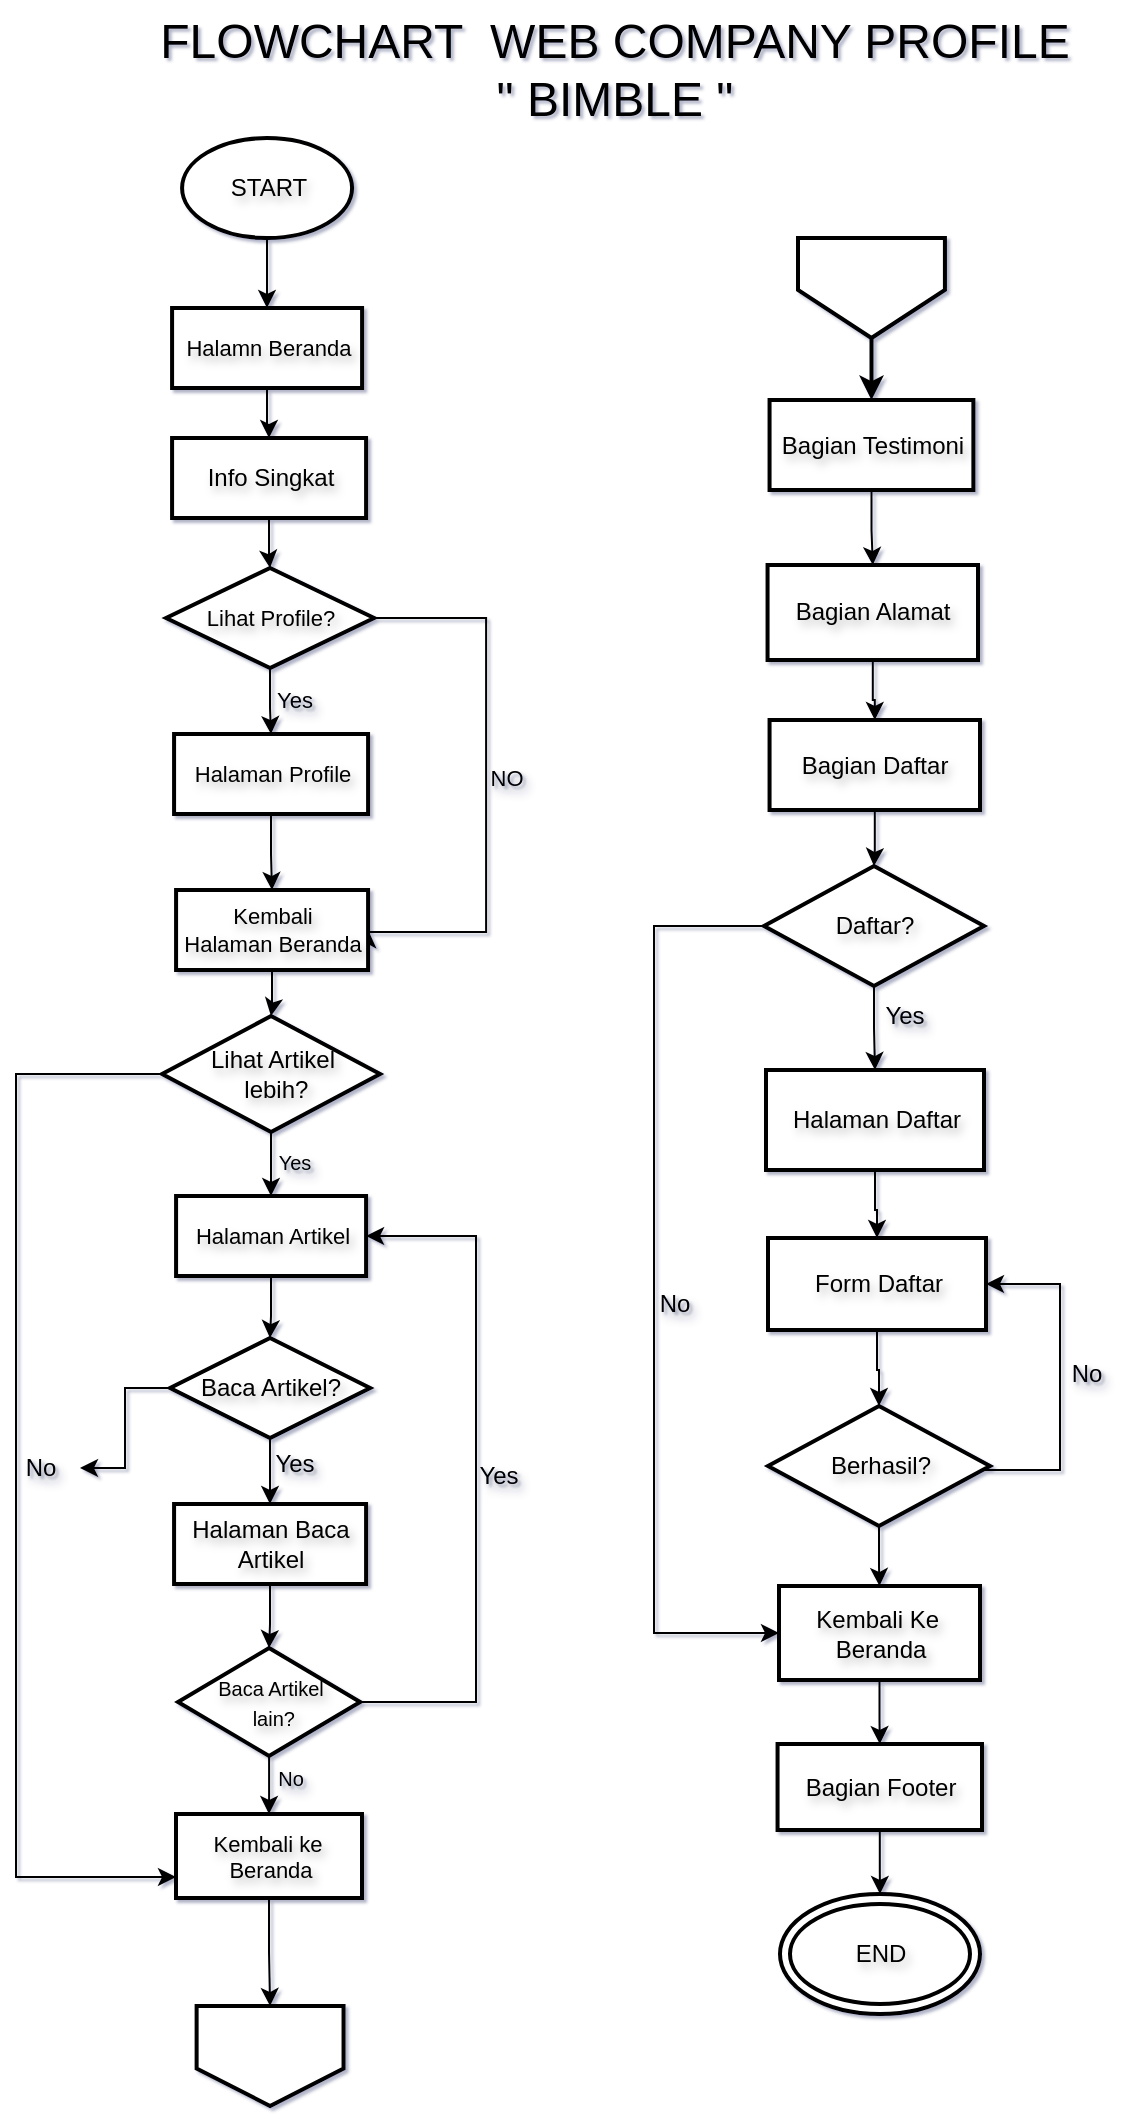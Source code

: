 <mxfile version="24.5.5" type="github">
  <diagram name="Page-1" id="9YvXakInj4d-W26BxLXi">
    <mxGraphModel dx="1306" dy="817" grid="1" gridSize="10" guides="1" tooltips="1" connect="1" arrows="1" fold="1" page="1" pageScale="1" pageWidth="850" pageHeight="1100" math="0" shadow="1">
      <root>
        <mxCell id="0" />
        <mxCell id="1" parent="0" />
        <mxCell id="LbJiNBoanHTHKZ2yknTd-3" value="" style="edgeStyle=orthogonalEdgeStyle;rounded=0;orthogonalLoop=1;jettySize=auto;html=1;textShadow=1;labelBorderColor=none;labelBackgroundColor=none;fontColor=default;" edge="1" parent="1" source="LbJiNBoanHTHKZ2yknTd-1" target="LbJiNBoanHTHKZ2yknTd-2">
          <mxGeometry relative="1" as="geometry" />
        </mxCell>
        <mxCell id="LbJiNBoanHTHKZ2yknTd-1" value="START" style="strokeWidth=2;html=1;shape=mxgraph.flowchart.start_1;textShadow=1;labelBorderColor=none;labelBackgroundColor=none;fontColor=default;" vertex="1" parent="1">
          <mxGeometry x="221.04" y="90" width="85" height="50" as="geometry" />
        </mxCell>
        <mxCell id="LbJiNBoanHTHKZ2yknTd-5" value="" style="edgeStyle=orthogonalEdgeStyle;rounded=0;orthogonalLoop=1;jettySize=auto;html=1;textShadow=1;labelBorderColor=none;labelBackgroundColor=none;fontColor=default;" edge="1" parent="1" source="LbJiNBoanHTHKZ2yknTd-2" target="LbJiNBoanHTHKZ2yknTd-4">
          <mxGeometry relative="1" as="geometry" />
        </mxCell>
        <mxCell id="LbJiNBoanHTHKZ2yknTd-2" value="&lt;font style=&quot;font-size: 11px;&quot;&gt;Halamn Beranda&lt;/font&gt;" style="html=1;strokeWidth=2;textShadow=1;labelBorderColor=none;labelBackgroundColor=none;fontColor=default;" vertex="1" parent="1">
          <mxGeometry x="216.04" y="175" width="95" height="40" as="geometry" />
        </mxCell>
        <mxCell id="LbJiNBoanHTHKZ2yknTd-7" value="" style="edgeStyle=orthogonalEdgeStyle;rounded=0;orthogonalLoop=1;jettySize=auto;html=1;textShadow=1;labelBorderColor=none;labelBackgroundColor=none;fontColor=default;" edge="1" parent="1" source="LbJiNBoanHTHKZ2yknTd-4" target="LbJiNBoanHTHKZ2yknTd-6">
          <mxGeometry relative="1" as="geometry" />
        </mxCell>
        <mxCell id="LbJiNBoanHTHKZ2yknTd-4" value="Info Singkat" style="html=1;strokeWidth=2;textShadow=1;labelBorderColor=none;labelBackgroundColor=none;fontColor=default;" vertex="1" parent="1">
          <mxGeometry x="216.04" y="240" width="97" height="40" as="geometry" />
        </mxCell>
        <mxCell id="LbJiNBoanHTHKZ2yknTd-9" value="" style="edgeStyle=orthogonalEdgeStyle;rounded=0;orthogonalLoop=1;jettySize=auto;html=1;textShadow=1;labelBorderColor=none;labelBackgroundColor=none;fontColor=default;" edge="1" parent="1" source="LbJiNBoanHTHKZ2yknTd-6" target="LbJiNBoanHTHKZ2yknTd-8">
          <mxGeometry relative="1" as="geometry" />
        </mxCell>
        <mxCell id="LbJiNBoanHTHKZ2yknTd-13" value="" style="edgeStyle=orthogonalEdgeStyle;rounded=0;orthogonalLoop=1;jettySize=auto;html=1;entryX=1;entryY=0.5;entryDx=0;entryDy=0;textShadow=1;labelBorderColor=none;labelBackgroundColor=none;fontColor=default;" edge="1" parent="1" source="LbJiNBoanHTHKZ2yknTd-6" target="LbJiNBoanHTHKZ2yknTd-14">
          <mxGeometry relative="1" as="geometry">
            <mxPoint x="388.04" y="490" as="targetPoint" />
            <Array as="points">
              <mxPoint x="373.04" y="330" />
              <mxPoint x="373.04" y="487" />
            </Array>
          </mxGeometry>
        </mxCell>
        <mxCell id="LbJiNBoanHTHKZ2yknTd-6" value="&lt;font style=&quot;font-size: 11px;&quot;&gt;Lihat Profile?&lt;/font&gt;" style="rhombus;html=1;strokeWidth=2;textShadow=1;labelBorderColor=none;labelBackgroundColor=none;fontColor=default;" vertex="1" parent="1">
          <mxGeometry x="213.04" y="305" width="104" height="50" as="geometry" />
        </mxCell>
        <mxCell id="LbJiNBoanHTHKZ2yknTd-15" value="" style="edgeStyle=orthogonalEdgeStyle;rounded=0;orthogonalLoop=1;jettySize=auto;html=1;textShadow=1;labelBorderColor=none;labelBackgroundColor=none;fontColor=default;" edge="1" parent="1" source="LbJiNBoanHTHKZ2yknTd-8" target="LbJiNBoanHTHKZ2yknTd-14">
          <mxGeometry relative="1" as="geometry" />
        </mxCell>
        <mxCell id="LbJiNBoanHTHKZ2yknTd-8" value="&lt;font style=&quot;font-size: 11px;&quot;&gt;Halaman Profile&lt;/font&gt;" style="html=1;strokeWidth=2;textShadow=1;labelBorderColor=none;labelBackgroundColor=none;fontColor=default;" vertex="1" parent="1">
          <mxGeometry x="217.04" y="388" width="97" height="40" as="geometry" />
        </mxCell>
        <mxCell id="LbJiNBoanHTHKZ2yknTd-11" value="&lt;font style=&quot;font-size: 11px;&quot;&gt;Yes&lt;/font&gt;" style="text;html=1;align=center;verticalAlign=middle;resizable=0;points=[];autosize=1;strokeColor=none;fillColor=none;textShadow=1;labelBorderColor=none;labelBackgroundColor=none;fontColor=default;" vertex="1" parent="1">
          <mxGeometry x="257.04" y="356" width="40" height="30" as="geometry" />
        </mxCell>
        <mxCell id="LbJiNBoanHTHKZ2yknTd-22" value="" style="edgeStyle=orthogonalEdgeStyle;rounded=0;orthogonalLoop=1;jettySize=auto;html=1;textShadow=1;labelBorderColor=none;labelBackgroundColor=none;fontColor=default;" edge="1" parent="1" source="LbJiNBoanHTHKZ2yknTd-14" target="LbJiNBoanHTHKZ2yknTd-21">
          <mxGeometry relative="1" as="geometry" />
        </mxCell>
        <mxCell id="LbJiNBoanHTHKZ2yknTd-14" value="&lt;div style=&quot;font-size: 11px;&quot;&gt;&lt;font style=&quot;font-size: 11px;&quot;&gt;Kembali&lt;/font&gt;&lt;/div&gt;&lt;font style=&quot;font-size: 11px;&quot;&gt;Halaman Beranda&lt;/font&gt;" style="html=1;strokeWidth=2;textShadow=1;labelBorderColor=none;labelBackgroundColor=none;fontColor=default;" vertex="1" parent="1">
          <mxGeometry x="218.04" y="466" width="96" height="40" as="geometry" />
        </mxCell>
        <mxCell id="LbJiNBoanHTHKZ2yknTd-16" value="&lt;font style=&quot;font-size: 11px;&quot;&gt;NO&lt;/font&gt;" style="text;html=1;align=center;verticalAlign=middle;resizable=0;points=[];autosize=1;strokeColor=none;fillColor=none;fontSize=11;textShadow=1;labelBorderColor=none;labelBackgroundColor=none;fontColor=default;" vertex="1" parent="1">
          <mxGeometry x="363.04" y="395" width="40" height="30" as="geometry" />
        </mxCell>
        <mxCell id="LbJiNBoanHTHKZ2yknTd-24" value="" style="edgeStyle=orthogonalEdgeStyle;rounded=0;orthogonalLoop=1;jettySize=auto;html=1;textShadow=1;labelBorderColor=none;labelBackgroundColor=none;fontColor=default;" edge="1" parent="1" source="LbJiNBoanHTHKZ2yknTd-21" target="LbJiNBoanHTHKZ2yknTd-23">
          <mxGeometry relative="1" as="geometry" />
        </mxCell>
        <mxCell id="LbJiNBoanHTHKZ2yknTd-28" value="" style="edgeStyle=orthogonalEdgeStyle;rounded=0;orthogonalLoop=1;jettySize=auto;html=1;entryX=0;entryY=0.75;entryDx=0;entryDy=0;textShadow=1;labelBorderColor=none;labelBackgroundColor=none;fontColor=default;" edge="1" parent="1" source="LbJiNBoanHTHKZ2yknTd-21" target="LbJiNBoanHTHKZ2yknTd-40">
          <mxGeometry relative="1" as="geometry">
            <mxPoint x="118" y="960" as="targetPoint" />
            <Array as="points">
              <mxPoint x="138" y="558" />
              <mxPoint x="138" y="959" />
            </Array>
          </mxGeometry>
        </mxCell>
        <mxCell id="LbJiNBoanHTHKZ2yknTd-21" value="&lt;font style=&quot;font-size: 12px;&quot;&gt;Lihat Artikel&lt;/font&gt;&lt;div style=&quot;&quot;&gt;&lt;font style=&quot;font-size: 12px;&quot;&gt;&amp;nbsp;lebih?&lt;/font&gt;&lt;/div&gt;" style="rhombus;html=1;strokeWidth=2;textShadow=1;labelBorderColor=none;labelBackgroundColor=none;fontColor=default;" vertex="1" parent="1">
          <mxGeometry x="211.04" y="529" width="109" height="58" as="geometry" />
        </mxCell>
        <mxCell id="LbJiNBoanHTHKZ2yknTd-32" value="" style="edgeStyle=orthogonalEdgeStyle;rounded=0;orthogonalLoop=1;jettySize=auto;html=1;textShadow=1;labelBorderColor=none;labelBackgroundColor=none;fontColor=default;" edge="1" parent="1" source="LbJiNBoanHTHKZ2yknTd-23" target="LbJiNBoanHTHKZ2yknTd-31">
          <mxGeometry relative="1" as="geometry" />
        </mxCell>
        <mxCell id="LbJiNBoanHTHKZ2yknTd-23" value="&lt;font style=&quot;font-size: 11px;&quot;&gt;Halaman Artikel&lt;/font&gt;" style="html=1;strokeWidth=2;textShadow=1;labelBorderColor=none;labelBackgroundColor=none;fontColor=default;" vertex="1" parent="1">
          <mxGeometry x="218.04" y="619" width="95" height="40" as="geometry" />
        </mxCell>
        <mxCell id="LbJiNBoanHTHKZ2yknTd-25" value="&lt;font style=&quot;font-size: 10px;&quot;&gt;Yes&lt;/font&gt;" style="text;html=1;align=center;verticalAlign=middle;resizable=0;points=[];autosize=1;strokeColor=none;fillColor=none;textShadow=1;labelBorderColor=none;labelBackgroundColor=none;fontColor=default;" vertex="1" parent="1">
          <mxGeometry x="257.04" y="587" width="40" height="30" as="geometry" />
        </mxCell>
        <mxCell id="LbJiNBoanHTHKZ2yknTd-34" value="" style="edgeStyle=orthogonalEdgeStyle;rounded=0;orthogonalLoop=1;jettySize=auto;html=1;textShadow=1;labelBorderColor=none;labelBackgroundColor=none;fontColor=default;" edge="1" parent="1" source="LbJiNBoanHTHKZ2yknTd-31" target="LbJiNBoanHTHKZ2yknTd-33">
          <mxGeometry relative="1" as="geometry" />
        </mxCell>
        <mxCell id="LbJiNBoanHTHKZ2yknTd-47" value="" style="edgeStyle=orthogonalEdgeStyle;rounded=0;orthogonalLoop=1;jettySize=auto;html=1;textShadow=1;labelBorderColor=none;labelBackgroundColor=none;fontColor=default;" edge="1" parent="1" source="LbJiNBoanHTHKZ2yknTd-31" target="LbJiNBoanHTHKZ2yknTd-45">
          <mxGeometry relative="1" as="geometry" />
        </mxCell>
        <mxCell id="LbJiNBoanHTHKZ2yknTd-31" value="Baca Artikel?" style="rhombus;html=1;strokeWidth=2;textShadow=1;labelBorderColor=none;labelBackgroundColor=none;fontColor=default;" vertex="1" parent="1">
          <mxGeometry x="215.04" y="690" width="100" height="50" as="geometry" />
        </mxCell>
        <mxCell id="LbJiNBoanHTHKZ2yknTd-39" value="" style="edgeStyle=orthogonalEdgeStyle;rounded=0;orthogonalLoop=1;jettySize=auto;html=1;textShadow=1;labelBorderColor=none;labelBackgroundColor=none;fontColor=default;" edge="1" parent="1" source="LbJiNBoanHTHKZ2yknTd-33" target="LbJiNBoanHTHKZ2yknTd-38">
          <mxGeometry relative="1" as="geometry" />
        </mxCell>
        <mxCell id="LbJiNBoanHTHKZ2yknTd-33" value="Halaman Baca&lt;div&gt;Artikel&lt;/div&gt;" style="html=1;strokeWidth=2;textShadow=1;labelBorderColor=none;labelBackgroundColor=none;fontColor=default;" vertex="1" parent="1">
          <mxGeometry x="217.04" y="773" width="96" height="40" as="geometry" />
        </mxCell>
        <mxCell id="LbJiNBoanHTHKZ2yknTd-37" value="&lt;font style=&quot;font-size: 12px;&quot;&gt;Yes&lt;/font&gt;" style="text;html=1;align=center;verticalAlign=middle;resizable=0;points=[];autosize=1;strokeColor=none;fillColor=none;fontSize=12;textShadow=1;labelBorderColor=none;labelBackgroundColor=none;fontColor=default;" vertex="1" parent="1">
          <mxGeometry x="257.04" y="738" width="40" height="30" as="geometry" />
        </mxCell>
        <mxCell id="LbJiNBoanHTHKZ2yknTd-41" value="" style="edgeStyle=orthogonalEdgeStyle;rounded=0;orthogonalLoop=1;jettySize=auto;html=1;textShadow=1;labelBorderColor=none;labelBackgroundColor=none;fontColor=default;" edge="1" parent="1" source="LbJiNBoanHTHKZ2yknTd-38" target="LbJiNBoanHTHKZ2yknTd-40">
          <mxGeometry relative="1" as="geometry" />
        </mxCell>
        <mxCell id="LbJiNBoanHTHKZ2yknTd-43" value="" style="edgeStyle=orthogonalEdgeStyle;rounded=0;orthogonalLoop=1;jettySize=auto;html=1;entryX=1;entryY=0.5;entryDx=0;entryDy=0;textShadow=1;labelBorderColor=none;labelBackgroundColor=none;fontColor=default;" edge="1" parent="1" source="LbJiNBoanHTHKZ2yknTd-38" target="LbJiNBoanHTHKZ2yknTd-23">
          <mxGeometry relative="1" as="geometry">
            <mxPoint x="398" y="630" as="targetPoint" />
            <Array as="points">
              <mxPoint x="368" y="872" />
              <mxPoint x="368" y="639" />
            </Array>
          </mxGeometry>
        </mxCell>
        <mxCell id="LbJiNBoanHTHKZ2yknTd-38" value="&lt;font style=&quot;font-size: 10px;&quot;&gt;Baca Artikel&lt;/font&gt;&lt;div&gt;&lt;font style=&quot;font-size: 10px;&quot;&gt;&amp;nbsp;lain?&lt;/font&gt;&lt;/div&gt;" style="rhombus;html=1;strokeWidth=2;textShadow=1;labelBorderColor=none;labelBackgroundColor=none;fontColor=default;" vertex="1" parent="1">
          <mxGeometry x="219" y="845" width="91.08" height="54" as="geometry" />
        </mxCell>
        <mxCell id="LbJiNBoanHTHKZ2yknTd-49" value="" style="edgeStyle=orthogonalEdgeStyle;rounded=0;orthogonalLoop=1;jettySize=auto;html=1;textShadow=1;labelBorderColor=none;labelBackgroundColor=none;fontColor=default;" edge="1" parent="1" source="LbJiNBoanHTHKZ2yknTd-40" target="LbJiNBoanHTHKZ2yknTd-48">
          <mxGeometry relative="1" as="geometry" />
        </mxCell>
        <mxCell id="LbJiNBoanHTHKZ2yknTd-40" value="&lt;font style=&quot;font-size: 11px;&quot;&gt;Kembali ke&amp;nbsp;&lt;/font&gt;&lt;div style=&quot;font-size: 11px;&quot;&gt;&lt;font style=&quot;font-size: 11px;&quot;&gt;Beranda&lt;/font&gt;&lt;/div&gt;" style="html=1;strokeWidth=2;textShadow=1;labelBorderColor=none;labelBackgroundColor=none;fontColor=default;" vertex="1" parent="1">
          <mxGeometry x="218" y="928" width="93" height="42" as="geometry" />
        </mxCell>
        <mxCell id="LbJiNBoanHTHKZ2yknTd-44" value="&lt;font style=&quot;font-size: 12px;&quot;&gt;Yes&lt;/font&gt;" style="text;html=1;align=center;verticalAlign=middle;resizable=0;points=[];autosize=1;strokeColor=none;fillColor=none;fontSize=12;textShadow=1;labelBorderColor=none;labelBackgroundColor=none;fontColor=default;" vertex="1" parent="1">
          <mxGeometry x="359.04" y="744" width="40" height="30" as="geometry" />
        </mxCell>
        <mxCell id="LbJiNBoanHTHKZ2yknTd-45" value="&lt;font style=&quot;font-size: 12px;&quot;&gt;No&lt;/font&gt;" style="text;html=1;align=center;verticalAlign=middle;resizable=0;points=[];autosize=1;strokeColor=none;fillColor=none;fontSize=12;textShadow=1;labelBorderColor=none;labelBackgroundColor=none;fontColor=default;" vertex="1" parent="1">
          <mxGeometry x="130" y="740" width="40" height="30" as="geometry" />
        </mxCell>
        <mxCell id="LbJiNBoanHTHKZ2yknTd-46" value="&lt;font style=&quot;font-size: 10px;&quot;&gt;No&lt;/font&gt;" style="text;html=1;align=center;verticalAlign=middle;resizable=0;points=[];autosize=1;strokeColor=none;fillColor=none;textShadow=1;labelBorderColor=none;labelBackgroundColor=none;fontColor=default;" vertex="1" parent="1">
          <mxGeometry x="255.04" y="895" width="40" height="30" as="geometry" />
        </mxCell>
        <mxCell id="LbJiNBoanHTHKZ2yknTd-48" value="" style="shape=offPageConnector;html=1;strokeWidth=2;textShadow=1;labelBorderColor=none;labelBackgroundColor=none;fontColor=default;" vertex="1" parent="1">
          <mxGeometry x="228.31" y="1024" width="73.46" height="50" as="geometry" />
        </mxCell>
        <mxCell id="LbJiNBoanHTHKZ2yknTd-52" value="" style="edgeStyle=orthogonalEdgeStyle;rounded=0;orthogonalLoop=1;jettySize=auto;html=1;strokeWidth=2;textShadow=1;labelBorderColor=none;labelBackgroundColor=none;fontColor=default;" edge="1" parent="1" source="LbJiNBoanHTHKZ2yknTd-50" target="LbJiNBoanHTHKZ2yknTd-51">
          <mxGeometry relative="1" as="geometry" />
        </mxCell>
        <mxCell id="LbJiNBoanHTHKZ2yknTd-50" value="" style="shape=offPageConnector;html=1;size=0.48;strokeWidth=2;textShadow=1;labelBorderColor=none;labelBackgroundColor=none;fontColor=default;" vertex="1" parent="1">
          <mxGeometry x="529" y="140" width="73.46" height="50" as="geometry" />
        </mxCell>
        <mxCell id="LbJiNBoanHTHKZ2yknTd-54" value="" style="edgeStyle=orthogonalEdgeStyle;rounded=0;orthogonalLoop=1;jettySize=auto;html=1;textShadow=1;labelBorderColor=none;labelBackgroundColor=none;fontColor=default;" edge="1" parent="1" source="LbJiNBoanHTHKZ2yknTd-51" target="LbJiNBoanHTHKZ2yknTd-53">
          <mxGeometry relative="1" as="geometry" />
        </mxCell>
        <mxCell id="LbJiNBoanHTHKZ2yknTd-51" value="Bagian Testimoni" style="html=1;strokeWidth=2;textShadow=1;labelBorderColor=none;labelBackgroundColor=none;fontColor=default;" vertex="1" parent="1">
          <mxGeometry x="514.78" y="221" width="101.91" height="45" as="geometry" />
        </mxCell>
        <mxCell id="LbJiNBoanHTHKZ2yknTd-56" value="" style="edgeStyle=orthogonalEdgeStyle;rounded=0;orthogonalLoop=1;jettySize=auto;html=1;textShadow=1;labelBorderColor=none;labelBackgroundColor=none;fontColor=default;" edge="1" parent="1" source="LbJiNBoanHTHKZ2yknTd-53" target="LbJiNBoanHTHKZ2yknTd-55">
          <mxGeometry relative="1" as="geometry" />
        </mxCell>
        <mxCell id="LbJiNBoanHTHKZ2yknTd-53" value="Bagian Alamat" style="html=1;strokeWidth=2;textShadow=1;labelBorderColor=none;labelBackgroundColor=none;fontColor=default;" vertex="1" parent="1">
          <mxGeometry x="513.78" y="303.5" width="105.22" height="47.5" as="geometry" />
        </mxCell>
        <mxCell id="LbJiNBoanHTHKZ2yknTd-58" value="" style="edgeStyle=orthogonalEdgeStyle;rounded=0;orthogonalLoop=1;jettySize=auto;html=1;textShadow=1;labelBorderColor=none;labelBackgroundColor=none;fontColor=default;" edge="1" parent="1" source="LbJiNBoanHTHKZ2yknTd-55" target="LbJiNBoanHTHKZ2yknTd-57">
          <mxGeometry relative="1" as="geometry" />
        </mxCell>
        <mxCell id="LbJiNBoanHTHKZ2yknTd-55" value="Bagian Daftar" style="html=1;strokeWidth=2;textShadow=1;labelBorderColor=none;labelBackgroundColor=none;fontColor=default;" vertex="1" parent="1">
          <mxGeometry x="514.78" y="381" width="105.22" height="45" as="geometry" />
        </mxCell>
        <mxCell id="LbJiNBoanHTHKZ2yknTd-62" value="" style="edgeStyle=orthogonalEdgeStyle;rounded=0;orthogonalLoop=1;jettySize=auto;html=1;textShadow=1;labelBorderColor=none;labelBackgroundColor=none;fontColor=default;" edge="1" parent="1" source="LbJiNBoanHTHKZ2yknTd-57" target="LbJiNBoanHTHKZ2yknTd-61">
          <mxGeometry relative="1" as="geometry" />
        </mxCell>
        <mxCell id="LbJiNBoanHTHKZ2yknTd-80" value="" style="edgeStyle=orthogonalEdgeStyle;rounded=0;orthogonalLoop=1;jettySize=auto;html=1;entryX=0;entryY=0.5;entryDx=0;entryDy=0;textShadow=1;labelBorderColor=none;labelBackgroundColor=none;fontColor=default;" edge="1" parent="1" source="LbJiNBoanHTHKZ2yknTd-57" target="LbJiNBoanHTHKZ2yknTd-71">
          <mxGeometry relative="1" as="geometry">
            <mxPoint x="447" y="840" as="targetPoint" />
            <Array as="points">
              <mxPoint x="457" y="484" />
              <mxPoint x="457" y="838" />
            </Array>
          </mxGeometry>
        </mxCell>
        <mxCell id="LbJiNBoanHTHKZ2yknTd-83" value="No" style="edgeLabel;html=1;align=center;verticalAlign=middle;resizable=0;points=[];fontSize=12;textShadow=1;labelBorderColor=none;labelBackgroundColor=none;fontColor=default;" vertex="1" connectable="0" parent="LbJiNBoanHTHKZ2yknTd-80">
          <mxGeometry x="0.033" y="1" relative="1" as="geometry">
            <mxPoint x="9" as="offset" />
          </mxGeometry>
        </mxCell>
        <mxCell id="LbJiNBoanHTHKZ2yknTd-57" value="Daftar?" style="rhombus;html=1;strokeWidth=2;textShadow=1;labelBorderColor=none;labelBackgroundColor=none;fontColor=default;" vertex="1" parent="1">
          <mxGeometry x="512" y="454" width="110" height="60" as="geometry" />
        </mxCell>
        <mxCell id="LbJiNBoanHTHKZ2yknTd-64" value="" style="edgeStyle=orthogonalEdgeStyle;rounded=0;orthogonalLoop=1;jettySize=auto;html=1;textShadow=1;labelBorderColor=none;labelBackgroundColor=none;fontColor=default;" edge="1" parent="1" source="LbJiNBoanHTHKZ2yknTd-61" target="LbJiNBoanHTHKZ2yknTd-63">
          <mxGeometry relative="1" as="geometry" />
        </mxCell>
        <mxCell id="LbJiNBoanHTHKZ2yknTd-61" value="Halaman Daftar" style="html=1;strokeWidth=2;textShadow=1;labelBorderColor=none;labelBackgroundColor=none;fontColor=default;" vertex="1" parent="1">
          <mxGeometry x="513" y="556" width="109" height="50" as="geometry" />
        </mxCell>
        <mxCell id="LbJiNBoanHTHKZ2yknTd-66" value="" style="edgeStyle=orthogonalEdgeStyle;rounded=0;orthogonalLoop=1;jettySize=auto;html=1;textShadow=1;labelBorderColor=none;labelBackgroundColor=none;fontColor=default;" edge="1" parent="1" source="LbJiNBoanHTHKZ2yknTd-63" target="LbJiNBoanHTHKZ2yknTd-65">
          <mxGeometry relative="1" as="geometry" />
        </mxCell>
        <mxCell id="LbJiNBoanHTHKZ2yknTd-63" value="Form Daftar" style="html=1;strokeWidth=2;textShadow=1;labelBorderColor=none;labelBackgroundColor=none;fontColor=default;" vertex="1" parent="1">
          <mxGeometry x="514" y="640" width="109" height="46" as="geometry" />
        </mxCell>
        <mxCell id="LbJiNBoanHTHKZ2yknTd-68" value="" style="edgeStyle=orthogonalEdgeStyle;rounded=0;orthogonalLoop=1;jettySize=auto;html=1;entryX=1;entryY=0.5;entryDx=0;entryDy=0;textShadow=1;labelBorderColor=none;labelBackgroundColor=none;fontColor=default;" edge="1" parent="1" source="LbJiNBoanHTHKZ2yknTd-65" target="LbJiNBoanHTHKZ2yknTd-63">
          <mxGeometry relative="1" as="geometry">
            <mxPoint x="700.5" y="754.0" as="targetPoint" />
            <Array as="points">
              <mxPoint x="660" y="756" />
              <mxPoint x="660" y="663" />
            </Array>
          </mxGeometry>
        </mxCell>
        <mxCell id="LbJiNBoanHTHKZ2yknTd-72" value="" style="edgeStyle=orthogonalEdgeStyle;rounded=0;orthogonalLoop=1;jettySize=auto;html=1;textShadow=1;labelBorderColor=none;labelBackgroundColor=none;fontColor=default;" edge="1" parent="1" source="LbJiNBoanHTHKZ2yknTd-65" target="LbJiNBoanHTHKZ2yknTd-71">
          <mxGeometry relative="1" as="geometry" />
        </mxCell>
        <mxCell id="LbJiNBoanHTHKZ2yknTd-65" value="Berhasil?" style="rhombus;html=1;strokeWidth=2;textShadow=1;labelBorderColor=none;labelBackgroundColor=none;fontColor=default;" vertex="1" parent="1">
          <mxGeometry x="514" y="724" width="111" height="60" as="geometry" />
        </mxCell>
        <mxCell id="LbJiNBoanHTHKZ2yknTd-70" value="No" style="text;html=1;align=center;verticalAlign=middle;resizable=0;points=[];autosize=1;strokeColor=none;fillColor=none;textShadow=1;labelBorderColor=none;labelBackgroundColor=none;fontColor=default;" vertex="1" parent="1">
          <mxGeometry x="653" y="693" width="40" height="30" as="geometry" />
        </mxCell>
        <mxCell id="LbJiNBoanHTHKZ2yknTd-74" value="" style="edgeStyle=orthogonalEdgeStyle;rounded=0;orthogonalLoop=1;jettySize=auto;html=1;textShadow=1;labelBorderColor=none;labelBackgroundColor=none;fontColor=default;" edge="1" parent="1" source="LbJiNBoanHTHKZ2yknTd-71" target="LbJiNBoanHTHKZ2yknTd-73">
          <mxGeometry relative="1" as="geometry" />
        </mxCell>
        <mxCell id="LbJiNBoanHTHKZ2yknTd-71" value="Kembali Ke&amp;nbsp;&lt;div&gt;Beranda&lt;/div&gt;" style="html=1;strokeWidth=2;textShadow=1;labelBorderColor=none;labelBackgroundColor=none;fontColor=default;" vertex="1" parent="1">
          <mxGeometry x="519.5" y="814" width="100.5" height="47" as="geometry" />
        </mxCell>
        <mxCell id="LbJiNBoanHTHKZ2yknTd-76" value="" style="edgeStyle=orthogonalEdgeStyle;rounded=0;orthogonalLoop=1;jettySize=auto;html=1;textShadow=1;labelBorderColor=none;labelBackgroundColor=none;fontColor=default;" edge="1" parent="1" source="LbJiNBoanHTHKZ2yknTd-73" target="LbJiNBoanHTHKZ2yknTd-77">
          <mxGeometry relative="1" as="geometry">
            <mxPoint x="569.75" y="965" as="targetPoint" />
          </mxGeometry>
        </mxCell>
        <mxCell id="LbJiNBoanHTHKZ2yknTd-73" value="Bagian Footer" style="html=1;strokeWidth=2;textShadow=1;labelBorderColor=none;labelBackgroundColor=none;fontColor=default;" vertex="1" parent="1">
          <mxGeometry x="518.78" y="893" width="102.22" height="43" as="geometry" />
        </mxCell>
        <mxCell id="LbJiNBoanHTHKZ2yknTd-77" value="END" style="ellipse;shape=doubleEllipse;html=1;strokeWidth=2;textShadow=1;labelBorderColor=none;labelBackgroundColor=none;fontColor=default;" vertex="1" parent="1">
          <mxGeometry x="520" y="968" width="100" height="60" as="geometry" />
        </mxCell>
        <mxCell id="LbJiNBoanHTHKZ2yknTd-78" value="Yes" style="text;html=1;align=center;verticalAlign=middle;resizable=0;points=[];autosize=1;strokeColor=none;fillColor=none;textShadow=1;labelBorderColor=none;labelBackgroundColor=none;fontColor=default;" vertex="1" parent="1">
          <mxGeometry x="562" y="514" width="40" height="30" as="geometry" />
        </mxCell>
        <mxCell id="LbJiNBoanHTHKZ2yknTd-84" value="&lt;font style=&quot;font-size: 24px;&quot;&gt;FLOWCHART&amp;nbsp; WEB COMPANY PROFILE&lt;/font&gt;&lt;div style=&quot;font-size: 24px;&quot;&gt;&lt;font style=&quot;font-size: 24px;&quot;&gt;&quot; BIMBLE &quot;&lt;/font&gt;&lt;/div&gt;" style="text;html=1;align=center;verticalAlign=middle;resizable=0;points=[];autosize=1;strokeColor=none;fillColor=none;fontSize=24;labelBackgroundColor=none;fontColor=default;" vertex="1" parent="1">
          <mxGeometry x="197" y="21" width="480" height="70" as="geometry" />
        </mxCell>
      </root>
    </mxGraphModel>
  </diagram>
</mxfile>
